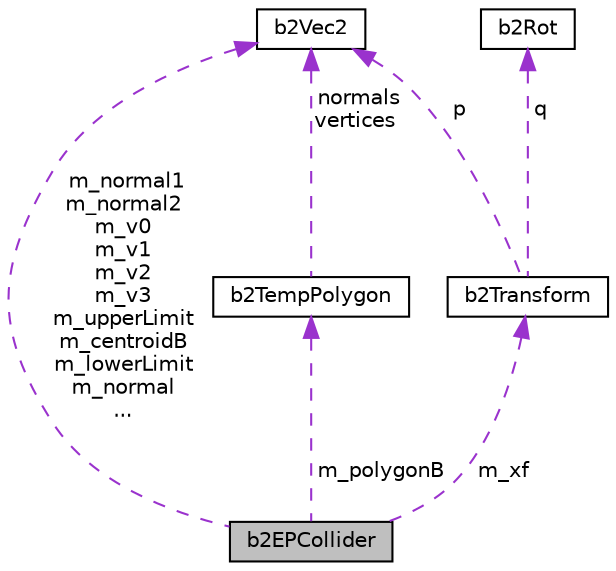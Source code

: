 digraph "b2EPCollider"
{
  edge [fontname="Helvetica",fontsize="10",labelfontname="Helvetica",labelfontsize="10"];
  node [fontname="Helvetica",fontsize="10",shape=record];
  Node1 [label="b2EPCollider",height=0.2,width=0.4,color="black", fillcolor="grey75", style="filled", fontcolor="black"];
  Node2 -> Node1 [dir="back",color="darkorchid3",fontsize="10",style="dashed",label=" m_normal1\nm_normal2\nm_v0\nm_v1\nm_v2\nm_v3\nm_upperLimit\nm_centroidB\nm_lowerLimit\nm_normal\n..." ,fontname="Helvetica"];
  Node2 [label="b2Vec2",height=0.2,width=0.4,color="black", fillcolor="white", style="filled",URL="$structb2Vec2.html",tooltip="A 2D column vector. "];
  Node3 -> Node1 [dir="back",color="darkorchid3",fontsize="10",style="dashed",label=" m_polygonB" ,fontname="Helvetica"];
  Node3 [label="b2TempPolygon",height=0.2,width=0.4,color="black", fillcolor="white", style="filled",URL="$structb2TempPolygon.html"];
  Node2 -> Node3 [dir="back",color="darkorchid3",fontsize="10",style="dashed",label=" normals\nvertices" ,fontname="Helvetica"];
  Node4 -> Node1 [dir="back",color="darkorchid3",fontsize="10",style="dashed",label=" m_xf" ,fontname="Helvetica"];
  Node4 [label="b2Transform",height=0.2,width=0.4,color="black", fillcolor="white", style="filled",URL="$structb2Transform.html"];
  Node2 -> Node4 [dir="back",color="darkorchid3",fontsize="10",style="dashed",label=" p" ,fontname="Helvetica"];
  Node5 -> Node4 [dir="back",color="darkorchid3",fontsize="10",style="dashed",label=" q" ,fontname="Helvetica"];
  Node5 [label="b2Rot",height=0.2,width=0.4,color="black", fillcolor="white", style="filled",URL="$structb2Rot.html",tooltip="Rotation. "];
}
